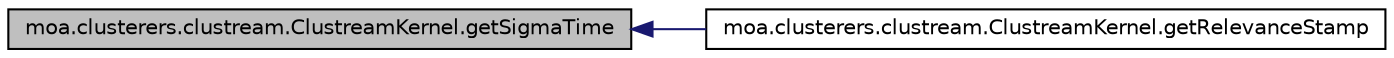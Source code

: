 digraph G
{
  edge [fontname="Helvetica",fontsize="10",labelfontname="Helvetica",labelfontsize="10"];
  node [fontname="Helvetica",fontsize="10",shape=record];
  rankdir=LR;
  Node1 [label="moa.clusterers.clustream.ClustreamKernel.getSigmaTime",height=0.2,width=0.4,color="black", fillcolor="grey75", style="filled" fontcolor="black"];
  Node1 -> Node2 [dir=back,color="midnightblue",fontsize="10",style="solid",fontname="Helvetica"];
  Node2 [label="moa.clusterers.clustream.ClustreamKernel.getRelevanceStamp",height=0.2,width=0.4,color="black", fillcolor="white", style="filled",URL="$classmoa_1_1clusterers_1_1clustream_1_1ClustreamKernel.html#a9db443e871ab298df43978075ce8f47e"];
}
